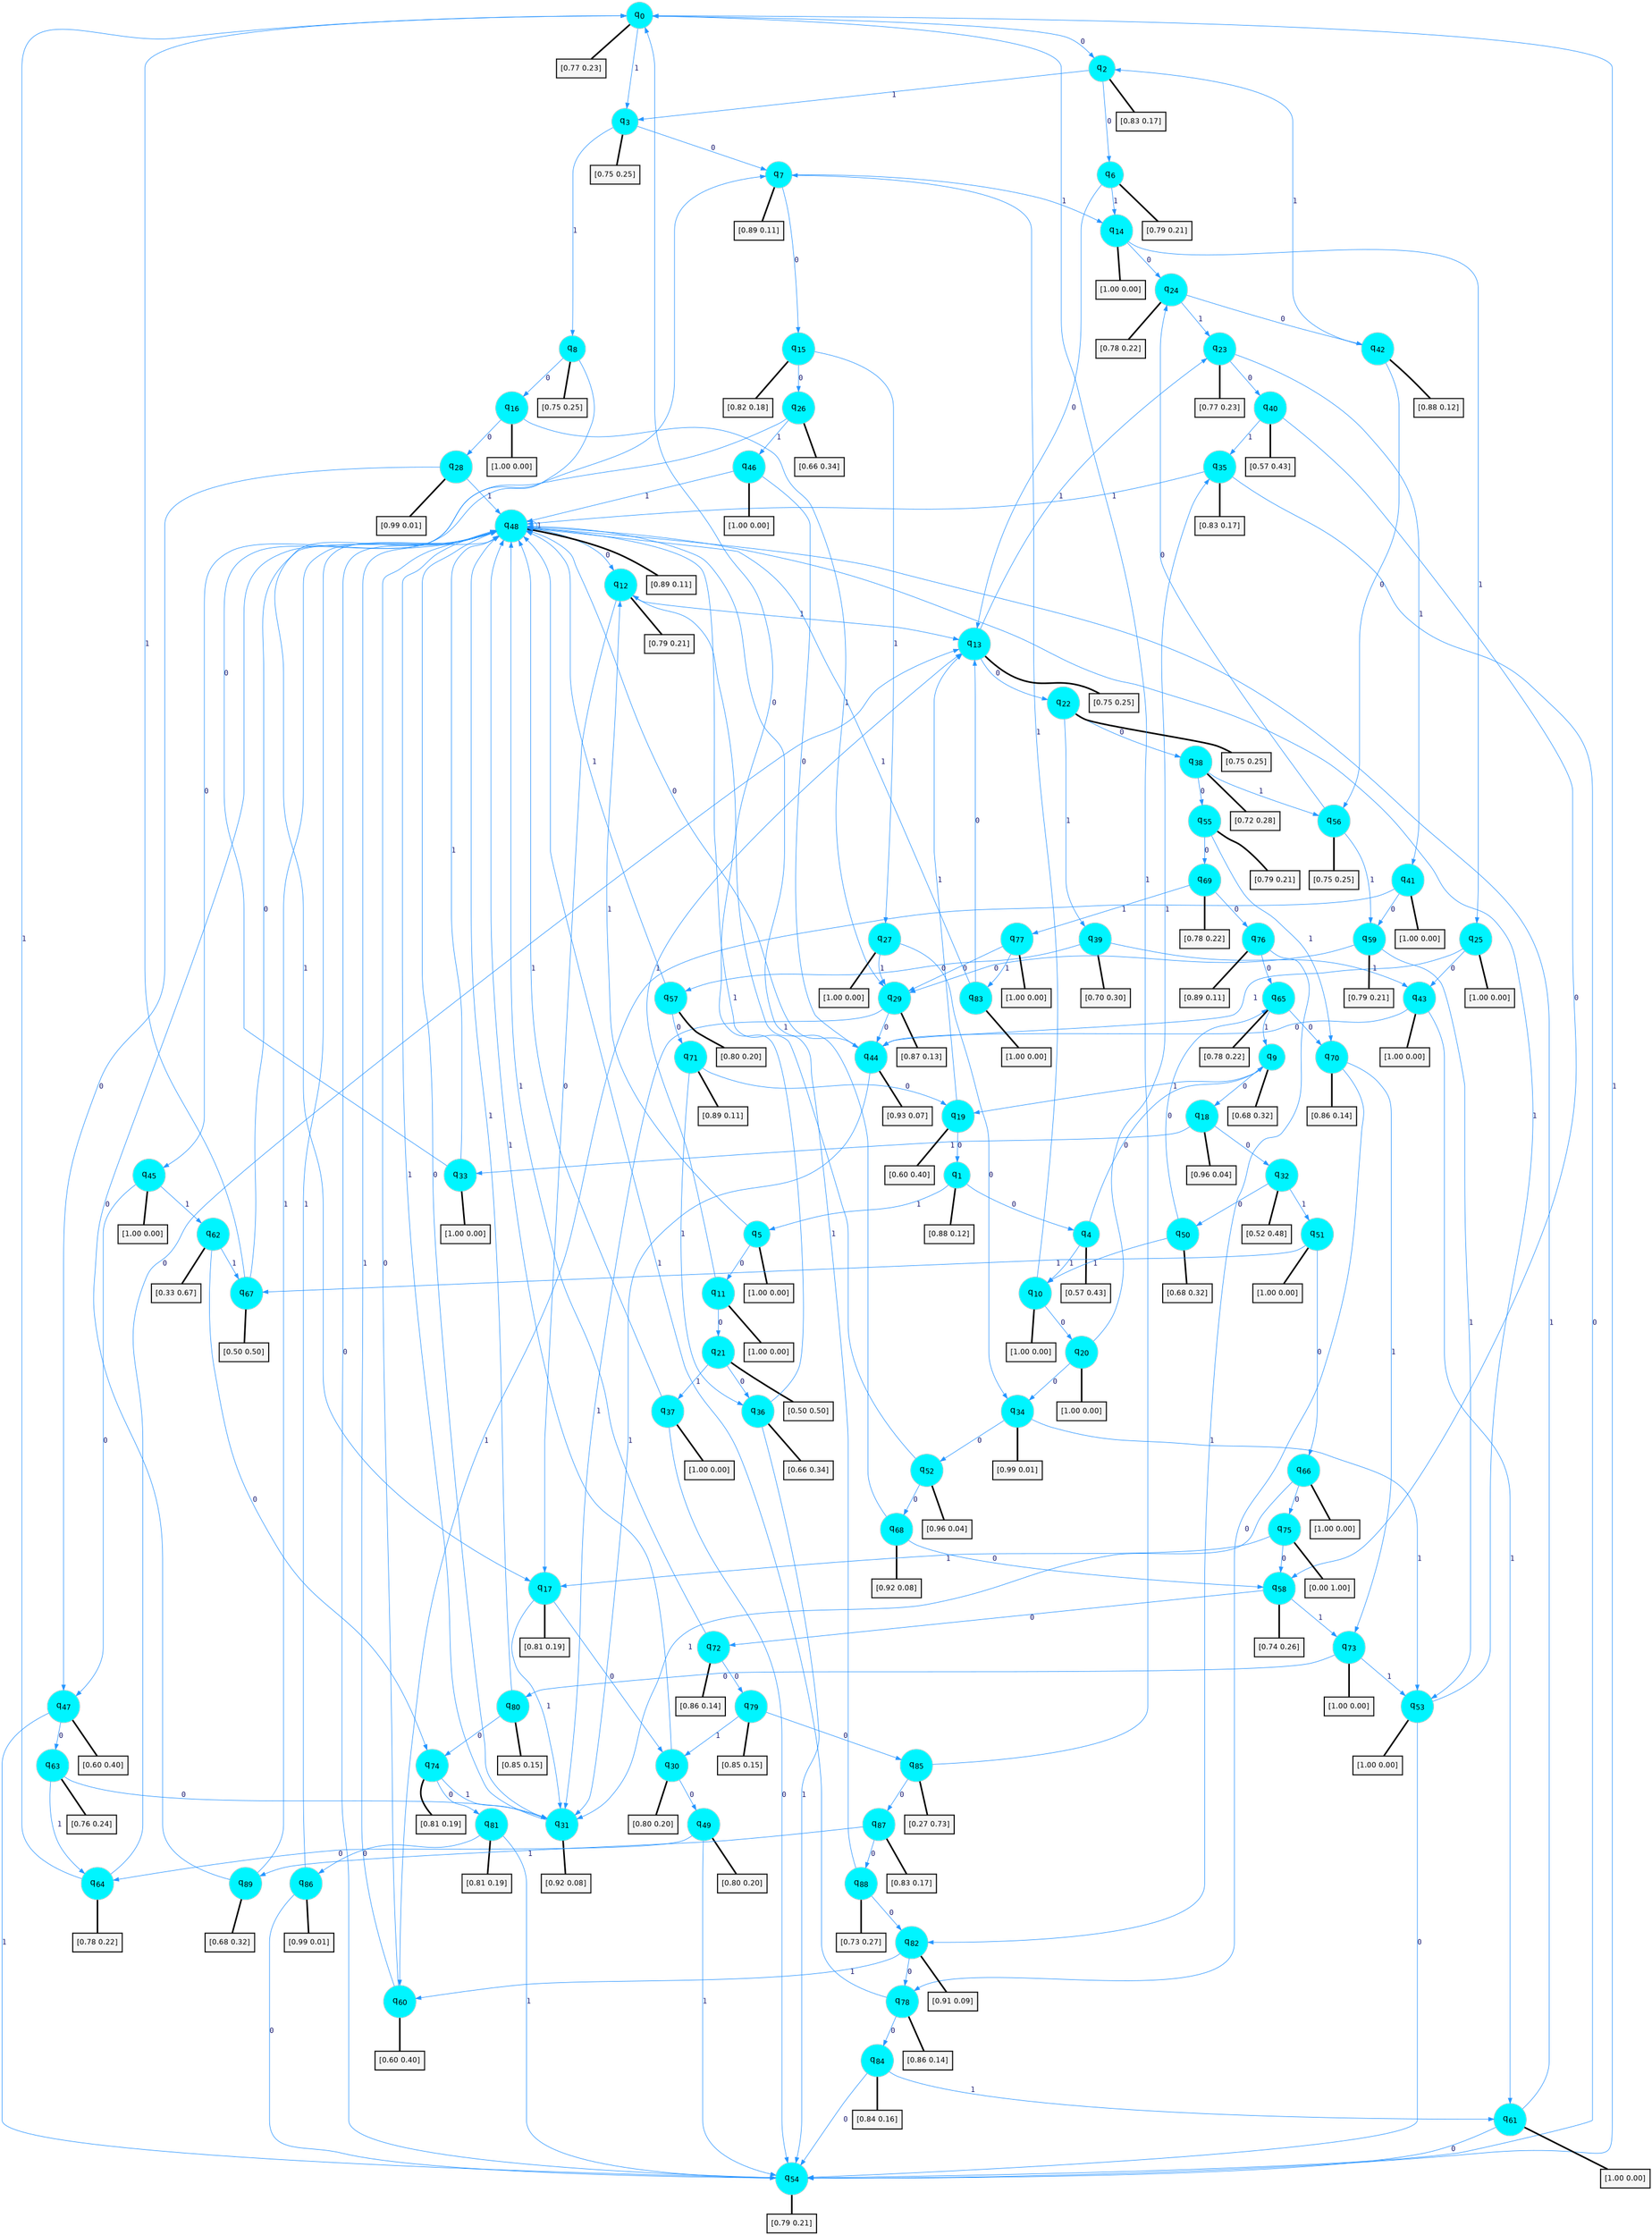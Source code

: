digraph G {
graph [
bgcolor=transparent, dpi=300, rankdir=TD, size="40,25"];
node [
color=gray, fillcolor=turquoise1, fontcolor=black, fontname=Helvetica, fontsize=16, fontweight=bold, shape=circle, style=filled];
edge [
arrowsize=1, color=dodgerblue1, fontcolor=midnightblue, fontname=courier, fontweight=bold, penwidth=1, style=solid, weight=20];
0[label=<q<SUB>0</SUB>>];
1[label=<q<SUB>1</SUB>>];
2[label=<q<SUB>2</SUB>>];
3[label=<q<SUB>3</SUB>>];
4[label=<q<SUB>4</SUB>>];
5[label=<q<SUB>5</SUB>>];
6[label=<q<SUB>6</SUB>>];
7[label=<q<SUB>7</SUB>>];
8[label=<q<SUB>8</SUB>>];
9[label=<q<SUB>9</SUB>>];
10[label=<q<SUB>10</SUB>>];
11[label=<q<SUB>11</SUB>>];
12[label=<q<SUB>12</SUB>>];
13[label=<q<SUB>13</SUB>>];
14[label=<q<SUB>14</SUB>>];
15[label=<q<SUB>15</SUB>>];
16[label=<q<SUB>16</SUB>>];
17[label=<q<SUB>17</SUB>>];
18[label=<q<SUB>18</SUB>>];
19[label=<q<SUB>19</SUB>>];
20[label=<q<SUB>20</SUB>>];
21[label=<q<SUB>21</SUB>>];
22[label=<q<SUB>22</SUB>>];
23[label=<q<SUB>23</SUB>>];
24[label=<q<SUB>24</SUB>>];
25[label=<q<SUB>25</SUB>>];
26[label=<q<SUB>26</SUB>>];
27[label=<q<SUB>27</SUB>>];
28[label=<q<SUB>28</SUB>>];
29[label=<q<SUB>29</SUB>>];
30[label=<q<SUB>30</SUB>>];
31[label=<q<SUB>31</SUB>>];
32[label=<q<SUB>32</SUB>>];
33[label=<q<SUB>33</SUB>>];
34[label=<q<SUB>34</SUB>>];
35[label=<q<SUB>35</SUB>>];
36[label=<q<SUB>36</SUB>>];
37[label=<q<SUB>37</SUB>>];
38[label=<q<SUB>38</SUB>>];
39[label=<q<SUB>39</SUB>>];
40[label=<q<SUB>40</SUB>>];
41[label=<q<SUB>41</SUB>>];
42[label=<q<SUB>42</SUB>>];
43[label=<q<SUB>43</SUB>>];
44[label=<q<SUB>44</SUB>>];
45[label=<q<SUB>45</SUB>>];
46[label=<q<SUB>46</SUB>>];
47[label=<q<SUB>47</SUB>>];
48[label=<q<SUB>48</SUB>>];
49[label=<q<SUB>49</SUB>>];
50[label=<q<SUB>50</SUB>>];
51[label=<q<SUB>51</SUB>>];
52[label=<q<SUB>52</SUB>>];
53[label=<q<SUB>53</SUB>>];
54[label=<q<SUB>54</SUB>>];
55[label=<q<SUB>55</SUB>>];
56[label=<q<SUB>56</SUB>>];
57[label=<q<SUB>57</SUB>>];
58[label=<q<SUB>58</SUB>>];
59[label=<q<SUB>59</SUB>>];
60[label=<q<SUB>60</SUB>>];
61[label=<q<SUB>61</SUB>>];
62[label=<q<SUB>62</SUB>>];
63[label=<q<SUB>63</SUB>>];
64[label=<q<SUB>64</SUB>>];
65[label=<q<SUB>65</SUB>>];
66[label=<q<SUB>66</SUB>>];
67[label=<q<SUB>67</SUB>>];
68[label=<q<SUB>68</SUB>>];
69[label=<q<SUB>69</SUB>>];
70[label=<q<SUB>70</SUB>>];
71[label=<q<SUB>71</SUB>>];
72[label=<q<SUB>72</SUB>>];
73[label=<q<SUB>73</SUB>>];
74[label=<q<SUB>74</SUB>>];
75[label=<q<SUB>75</SUB>>];
76[label=<q<SUB>76</SUB>>];
77[label=<q<SUB>77</SUB>>];
78[label=<q<SUB>78</SUB>>];
79[label=<q<SUB>79</SUB>>];
80[label=<q<SUB>80</SUB>>];
81[label=<q<SUB>81</SUB>>];
82[label=<q<SUB>82</SUB>>];
83[label=<q<SUB>83</SUB>>];
84[label=<q<SUB>84</SUB>>];
85[label=<q<SUB>85</SUB>>];
86[label=<q<SUB>86</SUB>>];
87[label=<q<SUB>87</SUB>>];
88[label=<q<SUB>88</SUB>>];
89[label=<q<SUB>89</SUB>>];
90[label="[0.77 0.23]", shape=box,fontcolor=black, fontname=Helvetica, fontsize=14, penwidth=2, fillcolor=whitesmoke,color=black];
91[label="[0.88 0.12]", shape=box,fontcolor=black, fontname=Helvetica, fontsize=14, penwidth=2, fillcolor=whitesmoke,color=black];
92[label="[0.83 0.17]", shape=box,fontcolor=black, fontname=Helvetica, fontsize=14, penwidth=2, fillcolor=whitesmoke,color=black];
93[label="[0.75 0.25]", shape=box,fontcolor=black, fontname=Helvetica, fontsize=14, penwidth=2, fillcolor=whitesmoke,color=black];
94[label="[0.57 0.43]", shape=box,fontcolor=black, fontname=Helvetica, fontsize=14, penwidth=2, fillcolor=whitesmoke,color=black];
95[label="[1.00 0.00]", shape=box,fontcolor=black, fontname=Helvetica, fontsize=14, penwidth=2, fillcolor=whitesmoke,color=black];
96[label="[0.79 0.21]", shape=box,fontcolor=black, fontname=Helvetica, fontsize=14, penwidth=2, fillcolor=whitesmoke,color=black];
97[label="[0.89 0.11]", shape=box,fontcolor=black, fontname=Helvetica, fontsize=14, penwidth=2, fillcolor=whitesmoke,color=black];
98[label="[0.75 0.25]", shape=box,fontcolor=black, fontname=Helvetica, fontsize=14, penwidth=2, fillcolor=whitesmoke,color=black];
99[label="[0.68 0.32]", shape=box,fontcolor=black, fontname=Helvetica, fontsize=14, penwidth=2, fillcolor=whitesmoke,color=black];
100[label="[1.00 0.00]", shape=box,fontcolor=black, fontname=Helvetica, fontsize=14, penwidth=2, fillcolor=whitesmoke,color=black];
101[label="[1.00 0.00]", shape=box,fontcolor=black, fontname=Helvetica, fontsize=14, penwidth=2, fillcolor=whitesmoke,color=black];
102[label="[0.79 0.21]", shape=box,fontcolor=black, fontname=Helvetica, fontsize=14, penwidth=2, fillcolor=whitesmoke,color=black];
103[label="[0.75 0.25]", shape=box,fontcolor=black, fontname=Helvetica, fontsize=14, penwidth=2, fillcolor=whitesmoke,color=black];
104[label="[1.00 0.00]", shape=box,fontcolor=black, fontname=Helvetica, fontsize=14, penwidth=2, fillcolor=whitesmoke,color=black];
105[label="[0.82 0.18]", shape=box,fontcolor=black, fontname=Helvetica, fontsize=14, penwidth=2, fillcolor=whitesmoke,color=black];
106[label="[1.00 0.00]", shape=box,fontcolor=black, fontname=Helvetica, fontsize=14, penwidth=2, fillcolor=whitesmoke,color=black];
107[label="[0.81 0.19]", shape=box,fontcolor=black, fontname=Helvetica, fontsize=14, penwidth=2, fillcolor=whitesmoke,color=black];
108[label="[0.96 0.04]", shape=box,fontcolor=black, fontname=Helvetica, fontsize=14, penwidth=2, fillcolor=whitesmoke,color=black];
109[label="[0.60 0.40]", shape=box,fontcolor=black, fontname=Helvetica, fontsize=14, penwidth=2, fillcolor=whitesmoke,color=black];
110[label="[1.00 0.00]", shape=box,fontcolor=black, fontname=Helvetica, fontsize=14, penwidth=2, fillcolor=whitesmoke,color=black];
111[label="[0.50 0.50]", shape=box,fontcolor=black, fontname=Helvetica, fontsize=14, penwidth=2, fillcolor=whitesmoke,color=black];
112[label="[0.75 0.25]", shape=box,fontcolor=black, fontname=Helvetica, fontsize=14, penwidth=2, fillcolor=whitesmoke,color=black];
113[label="[0.77 0.23]", shape=box,fontcolor=black, fontname=Helvetica, fontsize=14, penwidth=2, fillcolor=whitesmoke,color=black];
114[label="[0.78 0.22]", shape=box,fontcolor=black, fontname=Helvetica, fontsize=14, penwidth=2, fillcolor=whitesmoke,color=black];
115[label="[1.00 0.00]", shape=box,fontcolor=black, fontname=Helvetica, fontsize=14, penwidth=2, fillcolor=whitesmoke,color=black];
116[label="[0.66 0.34]", shape=box,fontcolor=black, fontname=Helvetica, fontsize=14, penwidth=2, fillcolor=whitesmoke,color=black];
117[label="[1.00 0.00]", shape=box,fontcolor=black, fontname=Helvetica, fontsize=14, penwidth=2, fillcolor=whitesmoke,color=black];
118[label="[0.99 0.01]", shape=box,fontcolor=black, fontname=Helvetica, fontsize=14, penwidth=2, fillcolor=whitesmoke,color=black];
119[label="[0.87 0.13]", shape=box,fontcolor=black, fontname=Helvetica, fontsize=14, penwidth=2, fillcolor=whitesmoke,color=black];
120[label="[0.80 0.20]", shape=box,fontcolor=black, fontname=Helvetica, fontsize=14, penwidth=2, fillcolor=whitesmoke,color=black];
121[label="[0.92 0.08]", shape=box,fontcolor=black, fontname=Helvetica, fontsize=14, penwidth=2, fillcolor=whitesmoke,color=black];
122[label="[0.52 0.48]", shape=box,fontcolor=black, fontname=Helvetica, fontsize=14, penwidth=2, fillcolor=whitesmoke,color=black];
123[label="[1.00 0.00]", shape=box,fontcolor=black, fontname=Helvetica, fontsize=14, penwidth=2, fillcolor=whitesmoke,color=black];
124[label="[0.99 0.01]", shape=box,fontcolor=black, fontname=Helvetica, fontsize=14, penwidth=2, fillcolor=whitesmoke,color=black];
125[label="[0.83 0.17]", shape=box,fontcolor=black, fontname=Helvetica, fontsize=14, penwidth=2, fillcolor=whitesmoke,color=black];
126[label="[0.66 0.34]", shape=box,fontcolor=black, fontname=Helvetica, fontsize=14, penwidth=2, fillcolor=whitesmoke,color=black];
127[label="[1.00 0.00]", shape=box,fontcolor=black, fontname=Helvetica, fontsize=14, penwidth=2, fillcolor=whitesmoke,color=black];
128[label="[0.72 0.28]", shape=box,fontcolor=black, fontname=Helvetica, fontsize=14, penwidth=2, fillcolor=whitesmoke,color=black];
129[label="[0.70 0.30]", shape=box,fontcolor=black, fontname=Helvetica, fontsize=14, penwidth=2, fillcolor=whitesmoke,color=black];
130[label="[0.57 0.43]", shape=box,fontcolor=black, fontname=Helvetica, fontsize=14, penwidth=2, fillcolor=whitesmoke,color=black];
131[label="[1.00 0.00]", shape=box,fontcolor=black, fontname=Helvetica, fontsize=14, penwidth=2, fillcolor=whitesmoke,color=black];
132[label="[0.88 0.12]", shape=box,fontcolor=black, fontname=Helvetica, fontsize=14, penwidth=2, fillcolor=whitesmoke,color=black];
133[label="[1.00 0.00]", shape=box,fontcolor=black, fontname=Helvetica, fontsize=14, penwidth=2, fillcolor=whitesmoke,color=black];
134[label="[0.93 0.07]", shape=box,fontcolor=black, fontname=Helvetica, fontsize=14, penwidth=2, fillcolor=whitesmoke,color=black];
135[label="[1.00 0.00]", shape=box,fontcolor=black, fontname=Helvetica, fontsize=14, penwidth=2, fillcolor=whitesmoke,color=black];
136[label="[1.00 0.00]", shape=box,fontcolor=black, fontname=Helvetica, fontsize=14, penwidth=2, fillcolor=whitesmoke,color=black];
137[label="[0.60 0.40]", shape=box,fontcolor=black, fontname=Helvetica, fontsize=14, penwidth=2, fillcolor=whitesmoke,color=black];
138[label="[0.89 0.11]", shape=box,fontcolor=black, fontname=Helvetica, fontsize=14, penwidth=2, fillcolor=whitesmoke,color=black];
139[label="[0.80 0.20]", shape=box,fontcolor=black, fontname=Helvetica, fontsize=14, penwidth=2, fillcolor=whitesmoke,color=black];
140[label="[0.68 0.32]", shape=box,fontcolor=black, fontname=Helvetica, fontsize=14, penwidth=2, fillcolor=whitesmoke,color=black];
141[label="[1.00 0.00]", shape=box,fontcolor=black, fontname=Helvetica, fontsize=14, penwidth=2, fillcolor=whitesmoke,color=black];
142[label="[0.96 0.04]", shape=box,fontcolor=black, fontname=Helvetica, fontsize=14, penwidth=2, fillcolor=whitesmoke,color=black];
143[label="[1.00 0.00]", shape=box,fontcolor=black, fontname=Helvetica, fontsize=14, penwidth=2, fillcolor=whitesmoke,color=black];
144[label="[0.79 0.21]", shape=box,fontcolor=black, fontname=Helvetica, fontsize=14, penwidth=2, fillcolor=whitesmoke,color=black];
145[label="[0.79 0.21]", shape=box,fontcolor=black, fontname=Helvetica, fontsize=14, penwidth=2, fillcolor=whitesmoke,color=black];
146[label="[0.75 0.25]", shape=box,fontcolor=black, fontname=Helvetica, fontsize=14, penwidth=2, fillcolor=whitesmoke,color=black];
147[label="[0.80 0.20]", shape=box,fontcolor=black, fontname=Helvetica, fontsize=14, penwidth=2, fillcolor=whitesmoke,color=black];
148[label="[0.74 0.26]", shape=box,fontcolor=black, fontname=Helvetica, fontsize=14, penwidth=2, fillcolor=whitesmoke,color=black];
149[label="[0.79 0.21]", shape=box,fontcolor=black, fontname=Helvetica, fontsize=14, penwidth=2, fillcolor=whitesmoke,color=black];
150[label="[0.60 0.40]", shape=box,fontcolor=black, fontname=Helvetica, fontsize=14, penwidth=2, fillcolor=whitesmoke,color=black];
151[label="[1.00 0.00]", shape=box,fontcolor=black, fontname=Helvetica, fontsize=14, penwidth=2, fillcolor=whitesmoke,color=black];
152[label="[0.33 0.67]", shape=box,fontcolor=black, fontname=Helvetica, fontsize=14, penwidth=2, fillcolor=whitesmoke,color=black];
153[label="[0.76 0.24]", shape=box,fontcolor=black, fontname=Helvetica, fontsize=14, penwidth=2, fillcolor=whitesmoke,color=black];
154[label="[0.78 0.22]", shape=box,fontcolor=black, fontname=Helvetica, fontsize=14, penwidth=2, fillcolor=whitesmoke,color=black];
155[label="[0.78 0.22]", shape=box,fontcolor=black, fontname=Helvetica, fontsize=14, penwidth=2, fillcolor=whitesmoke,color=black];
156[label="[1.00 0.00]", shape=box,fontcolor=black, fontname=Helvetica, fontsize=14, penwidth=2, fillcolor=whitesmoke,color=black];
157[label="[0.50 0.50]", shape=box,fontcolor=black, fontname=Helvetica, fontsize=14, penwidth=2, fillcolor=whitesmoke,color=black];
158[label="[0.92 0.08]", shape=box,fontcolor=black, fontname=Helvetica, fontsize=14, penwidth=2, fillcolor=whitesmoke,color=black];
159[label="[0.78 0.22]", shape=box,fontcolor=black, fontname=Helvetica, fontsize=14, penwidth=2, fillcolor=whitesmoke,color=black];
160[label="[0.86 0.14]", shape=box,fontcolor=black, fontname=Helvetica, fontsize=14, penwidth=2, fillcolor=whitesmoke,color=black];
161[label="[0.89 0.11]", shape=box,fontcolor=black, fontname=Helvetica, fontsize=14, penwidth=2, fillcolor=whitesmoke,color=black];
162[label="[0.86 0.14]", shape=box,fontcolor=black, fontname=Helvetica, fontsize=14, penwidth=2, fillcolor=whitesmoke,color=black];
163[label="[1.00 0.00]", shape=box,fontcolor=black, fontname=Helvetica, fontsize=14, penwidth=2, fillcolor=whitesmoke,color=black];
164[label="[0.81 0.19]", shape=box,fontcolor=black, fontname=Helvetica, fontsize=14, penwidth=2, fillcolor=whitesmoke,color=black];
165[label="[0.00 1.00]", shape=box,fontcolor=black, fontname=Helvetica, fontsize=14, penwidth=2, fillcolor=whitesmoke,color=black];
166[label="[0.89 0.11]", shape=box,fontcolor=black, fontname=Helvetica, fontsize=14, penwidth=2, fillcolor=whitesmoke,color=black];
167[label="[1.00 0.00]", shape=box,fontcolor=black, fontname=Helvetica, fontsize=14, penwidth=2, fillcolor=whitesmoke,color=black];
168[label="[0.86 0.14]", shape=box,fontcolor=black, fontname=Helvetica, fontsize=14, penwidth=2, fillcolor=whitesmoke,color=black];
169[label="[0.85 0.15]", shape=box,fontcolor=black, fontname=Helvetica, fontsize=14, penwidth=2, fillcolor=whitesmoke,color=black];
170[label="[0.85 0.15]", shape=box,fontcolor=black, fontname=Helvetica, fontsize=14, penwidth=2, fillcolor=whitesmoke,color=black];
171[label="[0.81 0.19]", shape=box,fontcolor=black, fontname=Helvetica, fontsize=14, penwidth=2, fillcolor=whitesmoke,color=black];
172[label="[0.91 0.09]", shape=box,fontcolor=black, fontname=Helvetica, fontsize=14, penwidth=2, fillcolor=whitesmoke,color=black];
173[label="[1.00 0.00]", shape=box,fontcolor=black, fontname=Helvetica, fontsize=14, penwidth=2, fillcolor=whitesmoke,color=black];
174[label="[0.84 0.16]", shape=box,fontcolor=black, fontname=Helvetica, fontsize=14, penwidth=2, fillcolor=whitesmoke,color=black];
175[label="[0.27 0.73]", shape=box,fontcolor=black, fontname=Helvetica, fontsize=14, penwidth=2, fillcolor=whitesmoke,color=black];
176[label="[0.99 0.01]", shape=box,fontcolor=black, fontname=Helvetica, fontsize=14, penwidth=2, fillcolor=whitesmoke,color=black];
177[label="[0.83 0.17]", shape=box,fontcolor=black, fontname=Helvetica, fontsize=14, penwidth=2, fillcolor=whitesmoke,color=black];
178[label="[0.73 0.27]", shape=box,fontcolor=black, fontname=Helvetica, fontsize=14, penwidth=2, fillcolor=whitesmoke,color=black];
179[label="[0.68 0.32]", shape=box,fontcolor=black, fontname=Helvetica, fontsize=14, penwidth=2, fillcolor=whitesmoke,color=black];
0->2 [label=0];
0->3 [label=1];
0->90 [arrowhead=none, penwidth=3,color=black];
1->4 [label=0];
1->5 [label=1];
1->91 [arrowhead=none, penwidth=3,color=black];
2->6 [label=0];
2->3 [label=1];
2->92 [arrowhead=none, penwidth=3,color=black];
3->7 [label=0];
3->8 [label=1];
3->93 [arrowhead=none, penwidth=3,color=black];
4->9 [label=0];
4->10 [label=1];
4->94 [arrowhead=none, penwidth=3,color=black];
5->11 [label=0];
5->12 [label=1];
5->95 [arrowhead=none, penwidth=3,color=black];
6->13 [label=0];
6->14 [label=1];
6->96 [arrowhead=none, penwidth=3,color=black];
7->15 [label=0];
7->14 [label=1];
7->97 [arrowhead=none, penwidth=3,color=black];
8->16 [label=0];
8->17 [label=1];
8->98 [arrowhead=none, penwidth=3,color=black];
9->18 [label=0];
9->19 [label=1];
9->99 [arrowhead=none, penwidth=3,color=black];
10->20 [label=0];
10->7 [label=1];
10->100 [arrowhead=none, penwidth=3,color=black];
11->21 [label=0];
11->13 [label=1];
11->101 [arrowhead=none, penwidth=3,color=black];
12->17 [label=0];
12->13 [label=1];
12->102 [arrowhead=none, penwidth=3,color=black];
13->22 [label=0];
13->23 [label=1];
13->103 [arrowhead=none, penwidth=3,color=black];
14->24 [label=0];
14->25 [label=1];
14->104 [arrowhead=none, penwidth=3,color=black];
15->26 [label=0];
15->27 [label=1];
15->105 [arrowhead=none, penwidth=3,color=black];
16->28 [label=0];
16->29 [label=1];
16->106 [arrowhead=none, penwidth=3,color=black];
17->30 [label=0];
17->31 [label=1];
17->107 [arrowhead=none, penwidth=3,color=black];
18->32 [label=0];
18->33 [label=1];
18->108 [arrowhead=none, penwidth=3,color=black];
19->1 [label=0];
19->13 [label=1];
19->109 [arrowhead=none, penwidth=3,color=black];
20->34 [label=0];
20->35 [label=1];
20->110 [arrowhead=none, penwidth=3,color=black];
21->36 [label=0];
21->37 [label=1];
21->111 [arrowhead=none, penwidth=3,color=black];
22->38 [label=0];
22->39 [label=1];
22->112 [arrowhead=none, penwidth=3,color=black];
23->40 [label=0];
23->41 [label=1];
23->113 [arrowhead=none, penwidth=3,color=black];
24->42 [label=0];
24->23 [label=1];
24->114 [arrowhead=none, penwidth=3,color=black];
25->43 [label=0];
25->44 [label=1];
25->115 [arrowhead=none, penwidth=3,color=black];
26->45 [label=0];
26->46 [label=1];
26->116 [arrowhead=none, penwidth=3,color=black];
27->34 [label=0];
27->29 [label=1];
27->117 [arrowhead=none, penwidth=3,color=black];
28->47 [label=0];
28->48 [label=1];
28->118 [arrowhead=none, penwidth=3,color=black];
29->44 [label=0];
29->31 [label=1];
29->119 [arrowhead=none, penwidth=3,color=black];
30->49 [label=0];
30->48 [label=1];
30->120 [arrowhead=none, penwidth=3,color=black];
31->48 [label=0];
31->48 [label=1];
31->121 [arrowhead=none, penwidth=3,color=black];
32->50 [label=0];
32->51 [label=1];
32->122 [arrowhead=none, penwidth=3,color=black];
33->7 [label=0];
33->48 [label=1];
33->123 [arrowhead=none, penwidth=3,color=black];
34->52 [label=0];
34->53 [label=1];
34->124 [arrowhead=none, penwidth=3,color=black];
35->54 [label=0];
35->48 [label=1];
35->125 [arrowhead=none, penwidth=3,color=black];
36->0 [label=0];
36->54 [label=1];
36->126 [arrowhead=none, penwidth=3,color=black];
37->54 [label=0];
37->48 [label=1];
37->127 [arrowhead=none, penwidth=3,color=black];
38->55 [label=0];
38->56 [label=1];
38->128 [arrowhead=none, penwidth=3,color=black];
39->57 [label=0];
39->43 [label=1];
39->129 [arrowhead=none, penwidth=3,color=black];
40->58 [label=0];
40->35 [label=1];
40->130 [arrowhead=none, penwidth=3,color=black];
41->59 [label=0];
41->60 [label=1];
41->131 [arrowhead=none, penwidth=3,color=black];
42->56 [label=0];
42->2 [label=1];
42->132 [arrowhead=none, penwidth=3,color=black];
43->44 [label=0];
43->61 [label=1];
43->133 [arrowhead=none, penwidth=3,color=black];
44->48 [label=0];
44->31 [label=1];
44->134 [arrowhead=none, penwidth=3,color=black];
45->47 [label=0];
45->62 [label=1];
45->135 [arrowhead=none, penwidth=3,color=black];
46->44 [label=0];
46->48 [label=1];
46->136 [arrowhead=none, penwidth=3,color=black];
47->63 [label=0];
47->54 [label=1];
47->137 [arrowhead=none, penwidth=3,color=black];
48->12 [label=0];
48->48 [label=1];
48->138 [arrowhead=none, penwidth=3,color=black];
49->64 [label=0];
49->54 [label=1];
49->139 [arrowhead=none, penwidth=3,color=black];
50->65 [label=0];
50->10 [label=1];
50->140 [arrowhead=none, penwidth=3,color=black];
51->66 [label=0];
51->67 [label=1];
51->141 [arrowhead=none, penwidth=3,color=black];
52->68 [label=0];
52->48 [label=1];
52->142 [arrowhead=none, penwidth=3,color=black];
53->54 [label=0];
53->48 [label=1];
53->143 [arrowhead=none, penwidth=3,color=black];
54->48 [label=0];
54->0 [label=1];
54->144 [arrowhead=none, penwidth=3,color=black];
55->69 [label=0];
55->70 [label=1];
55->145 [arrowhead=none, penwidth=3,color=black];
56->24 [label=0];
56->59 [label=1];
56->146 [arrowhead=none, penwidth=3,color=black];
57->71 [label=0];
57->48 [label=1];
57->147 [arrowhead=none, penwidth=3,color=black];
58->72 [label=0];
58->73 [label=1];
58->148 [arrowhead=none, penwidth=3,color=black];
59->29 [label=0];
59->53 [label=1];
59->149 [arrowhead=none, penwidth=3,color=black];
60->48 [label=0];
60->48 [label=1];
60->150 [arrowhead=none, penwidth=3,color=black];
61->54 [label=0];
61->48 [label=1];
61->151 [arrowhead=none, penwidth=3,color=black];
62->74 [label=0];
62->67 [label=1];
62->152 [arrowhead=none, penwidth=3,color=black];
63->31 [label=0];
63->64 [label=1];
63->153 [arrowhead=none, penwidth=3,color=black];
64->13 [label=0];
64->0 [label=1];
64->154 [arrowhead=none, penwidth=3,color=black];
65->70 [label=0];
65->9 [label=1];
65->155 [arrowhead=none, penwidth=3,color=black];
66->75 [label=0];
66->31 [label=1];
66->156 [arrowhead=none, penwidth=3,color=black];
67->48 [label=0];
67->0 [label=1];
67->157 [arrowhead=none, penwidth=3,color=black];
68->58 [label=0];
68->48 [label=1];
68->158 [arrowhead=none, penwidth=3,color=black];
69->76 [label=0];
69->77 [label=1];
69->159 [arrowhead=none, penwidth=3,color=black];
70->78 [label=0];
70->73 [label=1];
70->160 [arrowhead=none, penwidth=3,color=black];
71->19 [label=0];
71->36 [label=1];
71->161 [arrowhead=none, penwidth=3,color=black];
72->79 [label=0];
72->48 [label=1];
72->162 [arrowhead=none, penwidth=3,color=black];
73->80 [label=0];
73->53 [label=1];
73->163 [arrowhead=none, penwidth=3,color=black];
74->81 [label=0];
74->31 [label=1];
74->164 [arrowhead=none, penwidth=3,color=black];
75->58 [label=0];
75->17 [label=1];
75->165 [arrowhead=none, penwidth=3,color=black];
76->65 [label=0];
76->82 [label=1];
76->166 [arrowhead=none, penwidth=3,color=black];
77->29 [label=0];
77->83 [label=1];
77->167 [arrowhead=none, penwidth=3,color=black];
78->84 [label=0];
78->48 [label=1];
78->168 [arrowhead=none, penwidth=3,color=black];
79->85 [label=0];
79->30 [label=1];
79->169 [arrowhead=none, penwidth=3,color=black];
80->74 [label=0];
80->48 [label=1];
80->170 [arrowhead=none, penwidth=3,color=black];
81->86 [label=0];
81->54 [label=1];
81->171 [arrowhead=none, penwidth=3,color=black];
82->78 [label=0];
82->60 [label=1];
82->172 [arrowhead=none, penwidth=3,color=black];
83->13 [label=0];
83->48 [label=1];
83->173 [arrowhead=none, penwidth=3,color=black];
84->54 [label=0];
84->61 [label=1];
84->174 [arrowhead=none, penwidth=3,color=black];
85->87 [label=0];
85->0 [label=1];
85->175 [arrowhead=none, penwidth=3,color=black];
86->54 [label=0];
86->48 [label=1];
86->176 [arrowhead=none, penwidth=3,color=black];
87->88 [label=0];
87->89 [label=1];
87->177 [arrowhead=none, penwidth=3,color=black];
88->82 [label=0];
88->12 [label=1];
88->178 [arrowhead=none, penwidth=3,color=black];
89->48 [label=0];
89->48 [label=1];
89->179 [arrowhead=none, penwidth=3,color=black];
}
